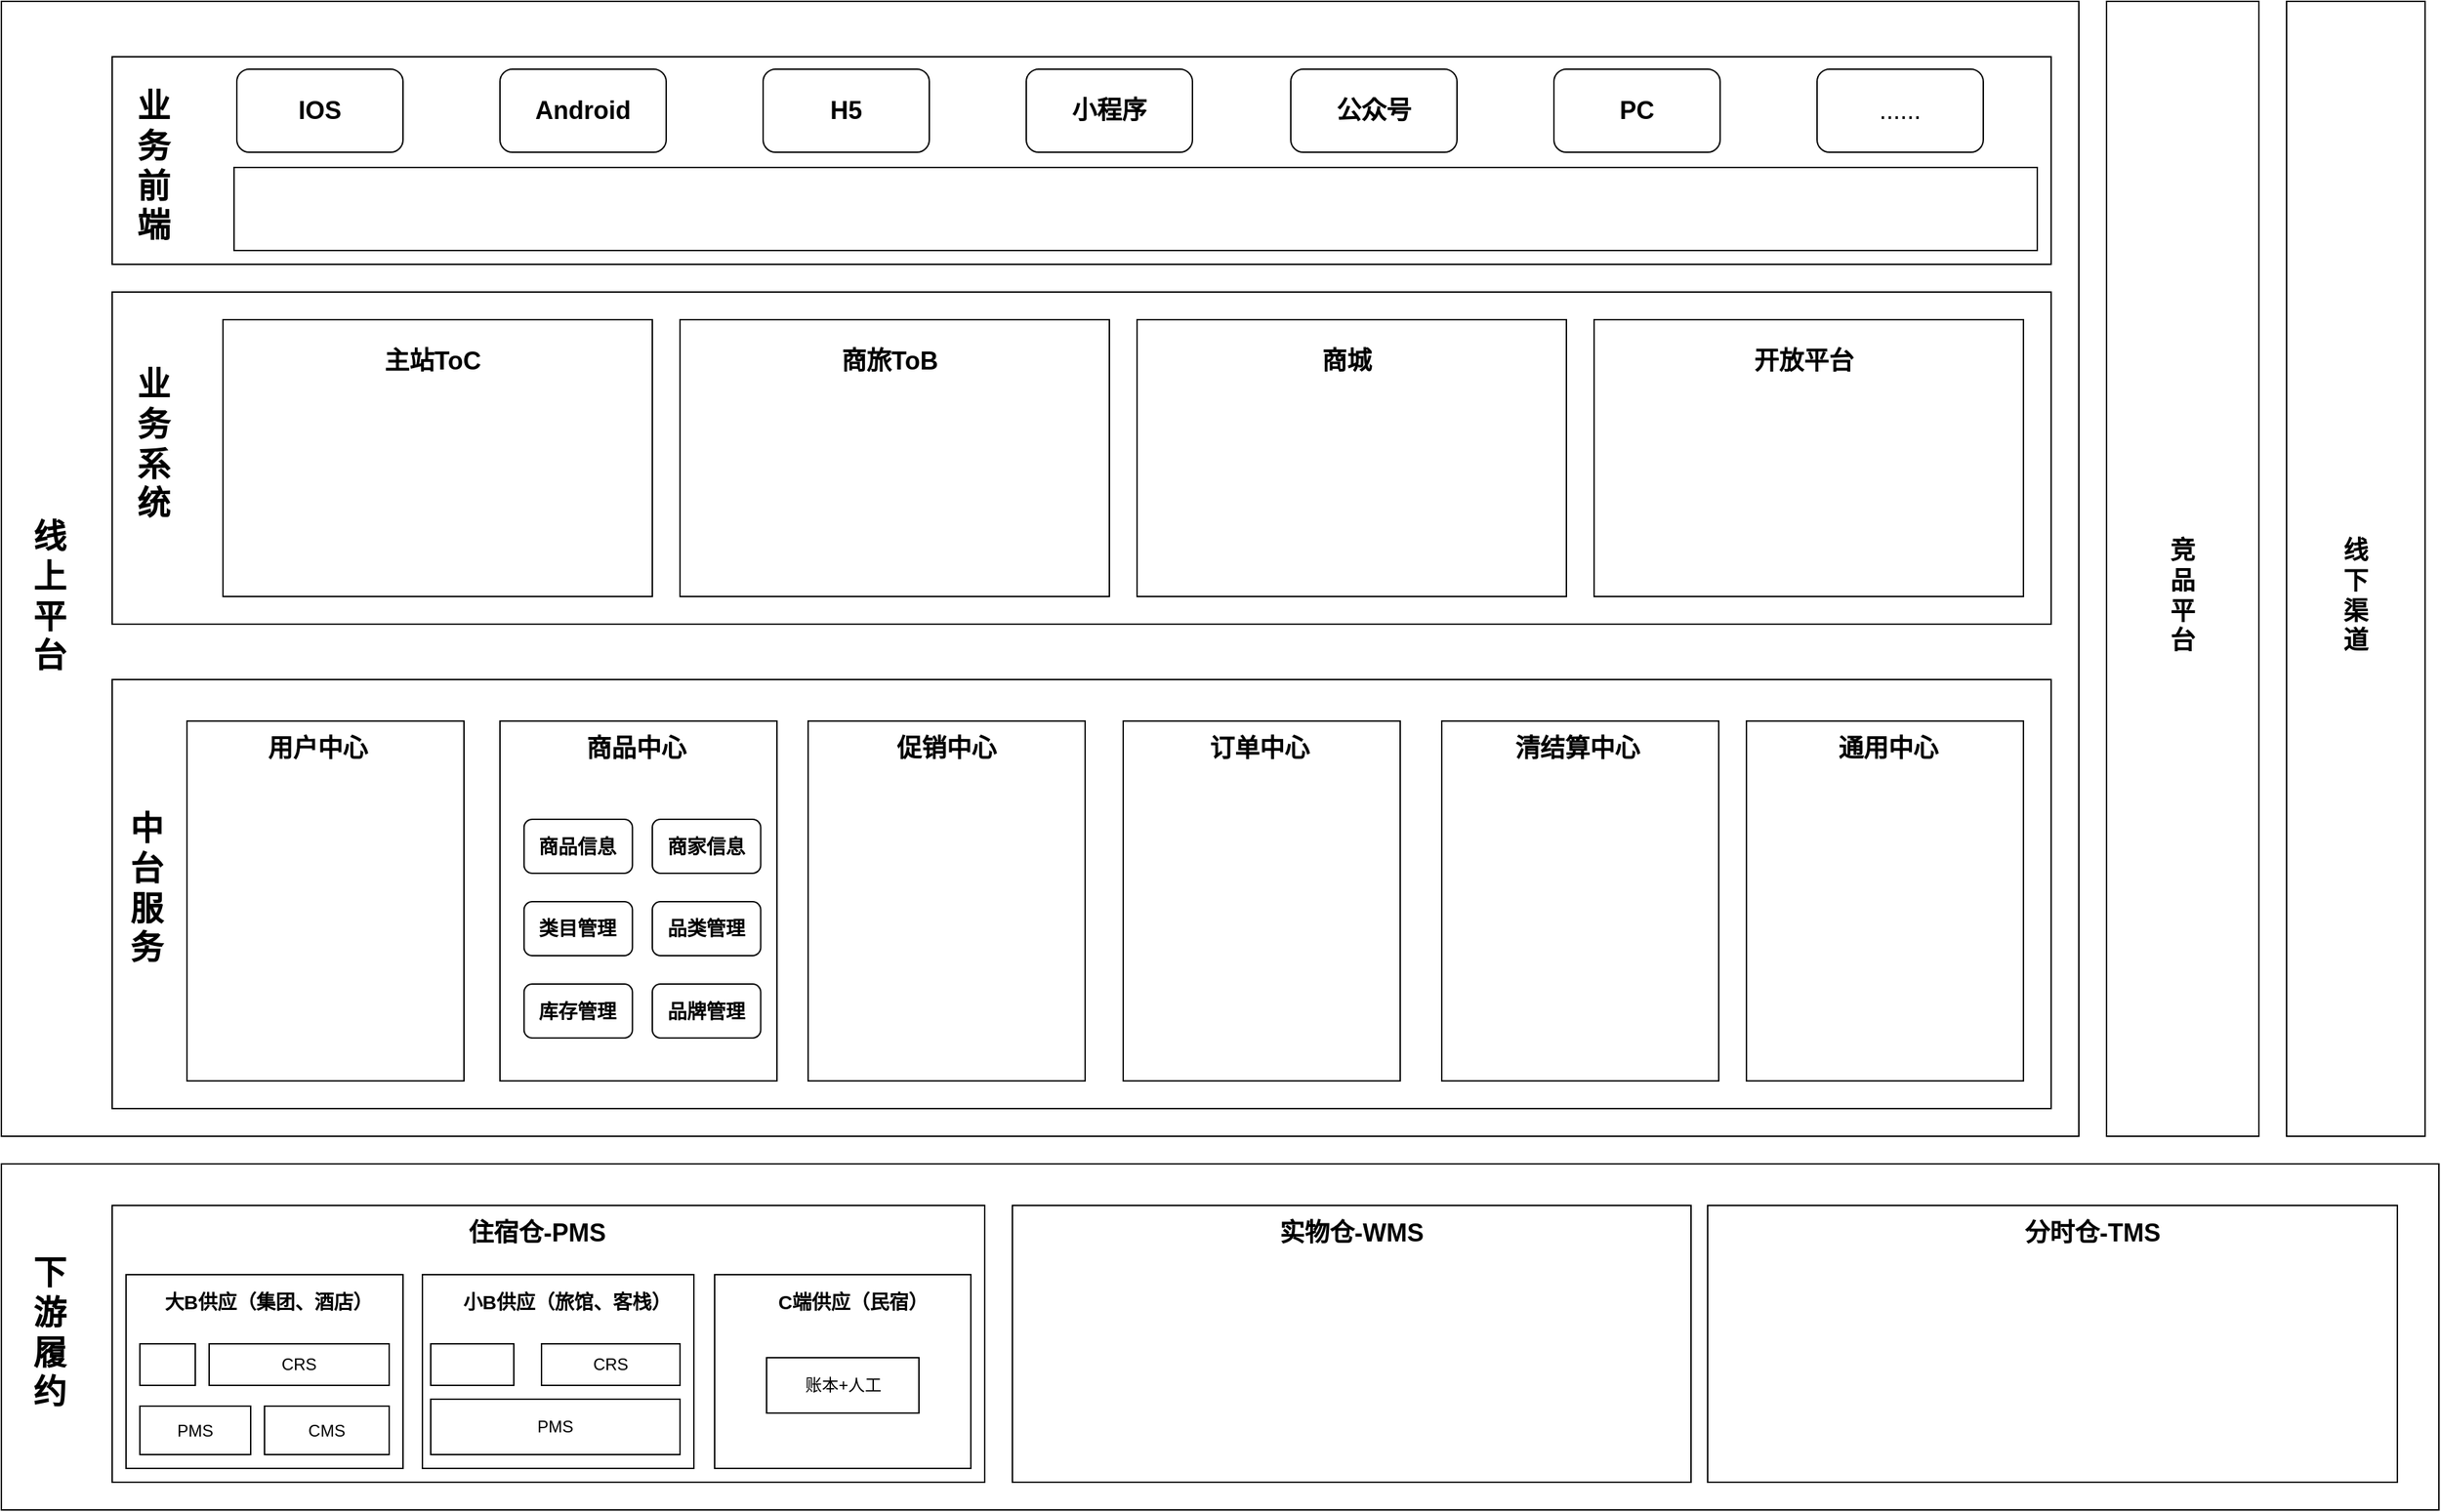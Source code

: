 <mxfile version="13.0.1" type="github" pages="2">
  <diagram id="qINoJ6QLdbQ89NbVhY2Q" name="概览-产品">
    <mxGraphModel dx="1901" dy="1073" grid="1" gridSize="10" guides="1" tooltips="1" connect="1" arrows="1" fold="1" page="1" pageScale="1" pageWidth="827" pageHeight="1169" math="0" shadow="0">
      <root>
        <mxCell id="K1xtMbe7Ad5UqCrFpwCg-0" />
        <mxCell id="K1xtMbe7Ad5UqCrFpwCg-1" parent="K1xtMbe7Ad5UqCrFpwCg-0" />
        <mxCell id="K1xtMbe7Ad5UqCrFpwCg-56" value="" style="rounded=0;whiteSpace=wrap;html=1;gradientColor=#ffffff;" parent="K1xtMbe7Ad5UqCrFpwCg-1" vertex="1">
          <mxGeometry x="80" y="20" width="1500" height="820" as="geometry" />
        </mxCell>
        <mxCell id="K1xtMbe7Ad5UqCrFpwCg-27" value="" style="rounded=0;whiteSpace=wrap;html=1;gradientColor=#ffffff;" parent="K1xtMbe7Ad5UqCrFpwCg-1" vertex="1">
          <mxGeometry x="80" y="860" width="1760" height="250" as="geometry" />
        </mxCell>
        <mxCell id="K1xtMbe7Ad5UqCrFpwCg-18" value="" style="rounded=0;whiteSpace=wrap;html=1;gradientColor=#ffffff;" parent="K1xtMbe7Ad5UqCrFpwCg-1" vertex="1">
          <mxGeometry x="160" y="890" width="630" height="200" as="geometry" />
        </mxCell>
        <mxCell id="K1xtMbe7Ad5UqCrFpwCg-2" value="" style="rounded=0;whiteSpace=wrap;html=1;fontFamily=Helvetica;fontSize=12;fontColor=#000000;align=center;strokeColor=#000000;fillColor=#ffffff;gradientColor=#ffffff;" parent="K1xtMbe7Ad5UqCrFpwCg-1" vertex="1">
          <mxGeometry x="170" y="940" width="200" height="140" as="geometry" />
        </mxCell>
        <mxCell id="K1xtMbe7Ad5UqCrFpwCg-7" value="" style="rounded=0;whiteSpace=wrap;html=1;fontFamily=Helvetica;fontSize=12;fontColor=#000000;align=center;strokeColor=#000000;fillColor=#ffffff;gradientColor=#ffffff;" parent="K1xtMbe7Ad5UqCrFpwCg-1" vertex="1">
          <mxGeometry x="384" y="940" width="196" height="140" as="geometry" />
        </mxCell>
        <mxCell id="K1xtMbe7Ad5UqCrFpwCg-8" value="CRS" style="rounded=0;whiteSpace=wrap;html=1;gradientColor=#ffffff;" parent="K1xtMbe7Ad5UqCrFpwCg-1" vertex="1">
          <mxGeometry x="470" y="990" width="100" height="30" as="geometry" />
        </mxCell>
        <mxCell id="K1xtMbe7Ad5UqCrFpwCg-9" value="PMS" style="rounded=0;whiteSpace=wrap;html=1;gradientColor=#ffffff;" parent="K1xtMbe7Ad5UqCrFpwCg-1" vertex="1">
          <mxGeometry x="390" y="1030" width="180" height="40" as="geometry" />
        </mxCell>
        <mxCell id="K1xtMbe7Ad5UqCrFpwCg-11" value="&lt;font style=&quot;font-size: 14px&quot;&gt;&lt;b&gt;小B供应（旅馆、客栈）&lt;/b&gt;&lt;/font&gt;" style="text;html=1;strokeColor=none;fillColor=none;align=center;verticalAlign=middle;whiteSpace=wrap;rounded=0;" parent="K1xtMbe7Ad5UqCrFpwCg-1" vertex="1">
          <mxGeometry x="410" y="950" width="157" height="20" as="geometry" />
        </mxCell>
        <mxCell id="K1xtMbe7Ad5UqCrFpwCg-13" value="" style="rounded=0;whiteSpace=wrap;html=1;fontFamily=Helvetica;fontSize=12;fontColor=#000000;align=center;strokeColor=#000000;fillColor=#ffffff;gradientColor=#ffffff;" parent="K1xtMbe7Ad5UqCrFpwCg-1" vertex="1">
          <mxGeometry x="595" y="940" width="185" height="140" as="geometry" />
        </mxCell>
        <mxCell id="K1xtMbe7Ad5UqCrFpwCg-16" value="&lt;font style=&quot;font-size: 14px&quot;&gt;&lt;b&gt;C端供应（民宿）&lt;/b&gt;&lt;/font&gt;" style="text;html=1;strokeColor=none;fillColor=none;align=center;verticalAlign=middle;whiteSpace=wrap;rounded=0;" parent="K1xtMbe7Ad5UqCrFpwCg-1" vertex="1">
          <mxGeometry x="625" y="950" width="140" height="20" as="geometry" />
        </mxCell>
        <mxCell id="K1xtMbe7Ad5UqCrFpwCg-17" value="账本+人工" style="rounded=0;whiteSpace=wrap;html=1;gradientColor=#ffffff;" parent="K1xtMbe7Ad5UqCrFpwCg-1" vertex="1">
          <mxGeometry x="632.5" y="1000" width="110" height="40" as="geometry" />
        </mxCell>
        <mxCell id="K1xtMbe7Ad5UqCrFpwCg-20" value="&lt;font style=&quot;font-size: 18px&quot;&gt;&lt;b&gt;住宿仓-PMS&lt;/b&gt;&lt;/font&gt;" style="text;html=1;strokeColor=none;fillColor=none;align=center;verticalAlign=middle;whiteSpace=wrap;rounded=0;" parent="K1xtMbe7Ad5UqCrFpwCg-1" vertex="1">
          <mxGeometry x="377" y="900" width="180" height="20" as="geometry" />
        </mxCell>
        <mxCell id="K1xtMbe7Ad5UqCrFpwCg-3" value="CRS" style="rounded=0;whiteSpace=wrap;html=1;gradientColor=#ffffff;" parent="K1xtMbe7Ad5UqCrFpwCg-1" vertex="1">
          <mxGeometry x="230" y="990" width="130" height="30" as="geometry" />
        </mxCell>
        <mxCell id="K1xtMbe7Ad5UqCrFpwCg-4" value="PMS" style="rounded=0;whiteSpace=wrap;html=1;gradientColor=#ffffff;" parent="K1xtMbe7Ad5UqCrFpwCg-1" vertex="1">
          <mxGeometry x="180" y="1035" width="80" height="35" as="geometry" />
        </mxCell>
        <mxCell id="K1xtMbe7Ad5UqCrFpwCg-5" value="CMS" style="rounded=0;whiteSpace=wrap;html=1;gradientColor=#ffffff;" parent="K1xtMbe7Ad5UqCrFpwCg-1" vertex="1">
          <mxGeometry x="270" y="1035" width="90" height="35" as="geometry" />
        </mxCell>
        <mxCell id="K1xtMbe7Ad5UqCrFpwCg-6" value="&lt;b&gt;&lt;font style=&quot;font-size: 14px&quot;&gt;大B供应（集团、酒店）&lt;/font&gt;&lt;/b&gt;" style="text;html=1;strokeColor=none;fillColor=none;align=center;verticalAlign=middle;whiteSpace=wrap;rounded=0;" parent="K1xtMbe7Ad5UqCrFpwCg-1" vertex="1">
          <mxGeometry x="193" y="950" width="160" height="20" as="geometry" />
        </mxCell>
        <mxCell id="K1xtMbe7Ad5UqCrFpwCg-19" value="" style="rounded=0;whiteSpace=wrap;html=1;gradientColor=#ffffff;" parent="K1xtMbe7Ad5UqCrFpwCg-1" vertex="1">
          <mxGeometry x="180" y="990" width="40" height="30" as="geometry" />
        </mxCell>
        <mxCell id="K1xtMbe7Ad5UqCrFpwCg-21" value="" style="rounded=0;whiteSpace=wrap;html=1;gradientColor=#ffffff;" parent="K1xtMbe7Ad5UqCrFpwCg-1" vertex="1">
          <mxGeometry x="390" y="990" width="60" height="30" as="geometry" />
        </mxCell>
        <mxCell id="K1xtMbe7Ad5UqCrFpwCg-22" value="" style="rounded=0;whiteSpace=wrap;html=1;gradientColor=#ffffff;" parent="K1xtMbe7Ad5UqCrFpwCg-1" vertex="1">
          <mxGeometry x="810" y="890" width="490" height="200" as="geometry" />
        </mxCell>
        <mxCell id="K1xtMbe7Ad5UqCrFpwCg-23" value="&lt;font style=&quot;font-size: 18px&quot;&gt;&lt;b&gt;实物仓-WMS&lt;/b&gt;&lt;/font&gt;" style="text;html=1;strokeColor=none;fillColor=none;align=center;verticalAlign=middle;whiteSpace=wrap;rounded=0;" parent="K1xtMbe7Ad5UqCrFpwCg-1" vertex="1">
          <mxGeometry x="965" y="900" width="180" height="20" as="geometry" />
        </mxCell>
        <mxCell id="K1xtMbe7Ad5UqCrFpwCg-24" value="" style="rounded=0;whiteSpace=wrap;html=1;gradientColor=#ffffff;" parent="K1xtMbe7Ad5UqCrFpwCg-1" vertex="1">
          <mxGeometry x="1312" y="890" width="498" height="200" as="geometry" />
        </mxCell>
        <mxCell id="K1xtMbe7Ad5UqCrFpwCg-25" value="&lt;font style=&quot;font-size: 18px&quot;&gt;&lt;b&gt;分时仓-TMS&lt;/b&gt;&lt;/font&gt;" style="text;html=1;strokeColor=none;fillColor=none;align=center;verticalAlign=middle;whiteSpace=wrap;rounded=0;" parent="K1xtMbe7Ad5UqCrFpwCg-1" vertex="1">
          <mxGeometry x="1500" y="900" width="180" height="20" as="geometry" />
        </mxCell>
        <mxCell id="K1xtMbe7Ad5UqCrFpwCg-28" value="&lt;font style=&quot;font-size: 24px&quot;&gt;&lt;b&gt;下游履约&lt;/b&gt;&lt;/font&gt;" style="text;html=1;strokeColor=none;fillColor=none;align=center;verticalAlign=middle;whiteSpace=wrap;rounded=0;" parent="K1xtMbe7Ad5UqCrFpwCg-1" vertex="1">
          <mxGeometry x="95" y="972" width="40" height="20" as="geometry" />
        </mxCell>
        <mxCell id="K1xtMbe7Ad5UqCrFpwCg-30" value="" style="rounded=0;whiteSpace=wrap;html=1;gradientColor=#ffffff;" parent="K1xtMbe7Ad5UqCrFpwCg-1" vertex="1">
          <mxGeometry x="160" y="510" width="1400" height="310" as="geometry" />
        </mxCell>
        <mxCell id="K1xtMbe7Ad5UqCrFpwCg-39" value="&lt;span style=&quot;font-size: 24px&quot;&gt;&lt;b&gt;中台服务&lt;/b&gt;&lt;/span&gt;" style="text;html=1;strokeColor=none;fillColor=none;align=center;verticalAlign=middle;whiteSpace=wrap;rounded=0;" parent="K1xtMbe7Ad5UqCrFpwCg-1" vertex="1">
          <mxGeometry x="165" y="651" width="40" height="20" as="geometry" />
        </mxCell>
        <mxCell id="K1xtMbe7Ad5UqCrFpwCg-40" value="" style="rounded=0;whiteSpace=wrap;html=1;gradientColor=#ffffff;" parent="K1xtMbe7Ad5UqCrFpwCg-1" vertex="1">
          <mxGeometry x="160" y="230" width="1400" height="240" as="geometry" />
        </mxCell>
        <mxCell id="K1xtMbe7Ad5UqCrFpwCg-41" value="&lt;span style=&quot;font-size: 24px&quot;&gt;&lt;b&gt;业务系统&lt;/b&gt;&lt;/span&gt;" style="text;html=1;strokeColor=none;fillColor=none;align=center;verticalAlign=middle;whiteSpace=wrap;rounded=0;" parent="K1xtMbe7Ad5UqCrFpwCg-1" vertex="1">
          <mxGeometry x="170" y="330" width="40" height="20" as="geometry" />
        </mxCell>
        <mxCell id="K1xtMbe7Ad5UqCrFpwCg-44" value="" style="rounded=0;whiteSpace=wrap;html=1;gradientColor=#ffffff;" parent="K1xtMbe7Ad5UqCrFpwCg-1" vertex="1">
          <mxGeometry x="160" y="60" width="1400" height="150" as="geometry" />
        </mxCell>
        <mxCell id="K1xtMbe7Ad5UqCrFpwCg-45" value="&lt;span style=&quot;font-size: 24px&quot;&gt;&lt;b&gt;业务前端&lt;/b&gt;&lt;/span&gt;" style="text;html=1;strokeColor=none;fillColor=none;align=center;verticalAlign=middle;whiteSpace=wrap;rounded=0;" parent="K1xtMbe7Ad5UqCrFpwCg-1" vertex="1">
          <mxGeometry x="170" y="129" width="40" height="20" as="geometry" />
        </mxCell>
        <mxCell id="K1xtMbe7Ad5UqCrFpwCg-46" value="" style="rounded=0;whiteSpace=wrap;html=1;gradientColor=#ffffff;" parent="K1xtMbe7Ad5UqCrFpwCg-1" vertex="1">
          <mxGeometry x="240" y="250" width="310" height="200" as="geometry" />
        </mxCell>
        <mxCell id="K1xtMbe7Ad5UqCrFpwCg-47" value="&lt;b&gt;&lt;font style=&quot;font-size: 18px&quot;&gt;主站ToC&lt;/font&gt;&lt;/b&gt;" style="text;html=1;strokeColor=none;fillColor=none;align=center;verticalAlign=middle;whiteSpace=wrap;rounded=0;" parent="K1xtMbe7Ad5UqCrFpwCg-1" vertex="1">
          <mxGeometry x="339" y="270" width="105" height="20" as="geometry" />
        </mxCell>
        <mxCell id="K1xtMbe7Ad5UqCrFpwCg-50" value="" style="rounded=0;whiteSpace=wrap;html=1;gradientColor=#ffffff;" parent="K1xtMbe7Ad5UqCrFpwCg-1" vertex="1">
          <mxGeometry x="570" y="250" width="310" height="200" as="geometry" />
        </mxCell>
        <mxCell id="K1xtMbe7Ad5UqCrFpwCg-51" value="&lt;span style=&quot;font-size: 18px&quot;&gt;&lt;b&gt;商旅ToB&lt;/b&gt;&lt;/span&gt;" style="text;html=1;strokeColor=none;fillColor=none;align=center;verticalAlign=middle;whiteSpace=wrap;rounded=0;" parent="K1xtMbe7Ad5UqCrFpwCg-1" vertex="1">
          <mxGeometry x="669" y="270" width="105" height="20" as="geometry" />
        </mxCell>
        <mxCell id="K1xtMbe7Ad5UqCrFpwCg-52" value="" style="rounded=0;whiteSpace=wrap;html=1;gradientColor=#ffffff;" parent="K1xtMbe7Ad5UqCrFpwCg-1" vertex="1">
          <mxGeometry x="900" y="250" width="310" height="200" as="geometry" />
        </mxCell>
        <mxCell id="K1xtMbe7Ad5UqCrFpwCg-53" value="&lt;span style=&quot;font-size: 18px&quot;&gt;&lt;b&gt;商城&lt;/b&gt;&lt;/span&gt;" style="text;html=1;strokeColor=none;fillColor=none;align=center;verticalAlign=middle;whiteSpace=wrap;rounded=0;" parent="K1xtMbe7Ad5UqCrFpwCg-1" vertex="1">
          <mxGeometry x="999" y="270" width="105" height="20" as="geometry" />
        </mxCell>
        <mxCell id="K1xtMbe7Ad5UqCrFpwCg-54" value="" style="rounded=0;whiteSpace=wrap;html=1;gradientColor=#ffffff;" parent="K1xtMbe7Ad5UqCrFpwCg-1" vertex="1">
          <mxGeometry x="1230" y="250" width="310" height="200" as="geometry" />
        </mxCell>
        <mxCell id="K1xtMbe7Ad5UqCrFpwCg-55" value="&lt;span style=&quot;font-size: 18px&quot;&gt;&lt;b&gt;开放平台&lt;/b&gt;&lt;/span&gt;" style="text;html=1;strokeColor=none;fillColor=none;align=center;verticalAlign=middle;whiteSpace=wrap;rounded=0;" parent="K1xtMbe7Ad5UqCrFpwCg-1" vertex="1">
          <mxGeometry x="1329" y="270" width="105" height="20" as="geometry" />
        </mxCell>
        <mxCell id="K1xtMbe7Ad5UqCrFpwCg-58" value="&lt;span style=&quot;font-size: 24px&quot;&gt;&lt;b&gt;线上平台&lt;/b&gt;&lt;/span&gt;" style="text;html=1;strokeColor=none;fillColor=none;align=center;verticalAlign=middle;whiteSpace=wrap;rounded=0;" parent="K1xtMbe7Ad5UqCrFpwCg-1" vertex="1">
          <mxGeometry x="95" y="440" width="40" height="20" as="geometry" />
        </mxCell>
        <mxCell id="K1xtMbe7Ad5UqCrFpwCg-59" value="" style="rounded=0;whiteSpace=wrap;html=1;gradientColor=#ffffff;" parent="K1xtMbe7Ad5UqCrFpwCg-1" vertex="1">
          <mxGeometry x="1600" y="20" width="110" height="820" as="geometry" />
        </mxCell>
        <mxCell id="K1xtMbe7Ad5UqCrFpwCg-60" value="" style="rounded=0;whiteSpace=wrap;html=1;gradientColor=#ffffff;" parent="K1xtMbe7Ad5UqCrFpwCg-1" vertex="1">
          <mxGeometry x="1730" y="20" width="100" height="820" as="geometry" />
        </mxCell>
        <mxCell id="K1xtMbe7Ad5UqCrFpwCg-63" value="&lt;span style=&quot;font-size: 18px&quot;&gt;&lt;b&gt;竞品平台&lt;/b&gt;&lt;/span&gt;" style="text;html=1;strokeColor=none;fillColor=none;align=center;verticalAlign=middle;whiteSpace=wrap;rounded=0;" parent="K1xtMbe7Ad5UqCrFpwCg-1" vertex="1">
          <mxGeometry x="1640" y="440" width="30" height="20" as="geometry" />
        </mxCell>
        <mxCell id="K1xtMbe7Ad5UqCrFpwCg-64" value="&lt;span style=&quot;font-size: 18px&quot;&gt;&lt;b&gt;线下渠道&lt;/b&gt;&lt;/span&gt;" style="text;html=1;strokeColor=none;fillColor=none;align=center;verticalAlign=middle;whiteSpace=wrap;rounded=0;" parent="K1xtMbe7Ad5UqCrFpwCg-1" vertex="1">
          <mxGeometry x="1765" y="440" width="30" height="20" as="geometry" />
        </mxCell>
        <mxCell id="K1xtMbe7Ad5UqCrFpwCg-84" value="&lt;font style=&quot;font-size: 18px&quot;&gt;&lt;b&gt;商品中心&lt;/b&gt;&lt;/font&gt;" style="text;html=1;strokeColor=none;fillColor=none;align=center;verticalAlign=middle;whiteSpace=wrap;rounded=0;" parent="K1xtMbe7Ad5UqCrFpwCg-1" vertex="1">
          <mxGeometry x="1342.5" y="550" width="75" height="20" as="geometry" />
        </mxCell>
        <mxCell id="K1xtMbe7Ad5UqCrFpwCg-87" value="" style="group" parent="K1xtMbe7Ad5UqCrFpwCg-1" vertex="1" connectable="0">
          <mxGeometry x="440" y="540" width="200" height="260" as="geometry" />
        </mxCell>
        <mxCell id="K1xtMbe7Ad5UqCrFpwCg-31" value="" style="rounded=0;whiteSpace=wrap;html=1;gradientColor=#ffffff;" parent="K1xtMbe7Ad5UqCrFpwCg-87" vertex="1">
          <mxGeometry width="200" height="260" as="geometry" />
        </mxCell>
        <mxCell id="K1xtMbe7Ad5UqCrFpwCg-32" value="&lt;font style=&quot;font-size: 18px&quot;&gt;&lt;b&gt;商品中心&lt;/b&gt;&lt;/font&gt;" style="text;html=1;strokeColor=none;fillColor=none;align=center;verticalAlign=middle;whiteSpace=wrap;rounded=0;" parent="K1xtMbe7Ad5UqCrFpwCg-87" vertex="1">
          <mxGeometry x="60" y="10" width="76.96" height="20" as="geometry" />
        </mxCell>
        <mxCell id="K1xtMbe7Ad5UqCrFpwCg-102" value="&lt;b&gt;&lt;font style=&quot;font-size: 14px&quot;&gt;商品信息&lt;/font&gt;&lt;/b&gt;" style="rounded=1;whiteSpace=wrap;html=1;gradientColor=#ffffff;" parent="K1xtMbe7Ad5UqCrFpwCg-87" vertex="1">
          <mxGeometry x="17.391" y="71" width="78.261" height="39" as="geometry" />
        </mxCell>
        <mxCell id="K1xtMbe7Ad5UqCrFpwCg-103" value="&lt;span style=&quot;font-size: 14px&quot;&gt;&lt;b&gt;商家信息&lt;/b&gt;&lt;/span&gt;" style="rounded=1;whiteSpace=wrap;html=1;gradientColor=#ffffff;" parent="K1xtMbe7Ad5UqCrFpwCg-87" vertex="1">
          <mxGeometry x="110.001" y="71" width="78.261" height="39" as="geometry" />
        </mxCell>
        <mxCell id="K1xtMbe7Ad5UqCrFpwCg-106" value="&lt;span style=&quot;font-size: 14px&quot;&gt;&lt;b&gt;类目管理&lt;/b&gt;&lt;/span&gt;" style="rounded=1;whiteSpace=wrap;html=1;gradientColor=#ffffff;" parent="K1xtMbe7Ad5UqCrFpwCg-87" vertex="1">
          <mxGeometry x="17.391" y="130.5" width="78.261" height="39" as="geometry" />
        </mxCell>
        <mxCell id="K1xtMbe7Ad5UqCrFpwCg-107" value="&lt;span style=&quot;font-size: 14px&quot;&gt;&lt;b&gt;品类管理&lt;/b&gt;&lt;/span&gt;" style="rounded=1;whiteSpace=wrap;html=1;gradientColor=#ffffff;" parent="K1xtMbe7Ad5UqCrFpwCg-87" vertex="1">
          <mxGeometry x="110.001" y="130.5" width="78.261" height="39" as="geometry" />
        </mxCell>
        <mxCell id="K1xtMbe7Ad5UqCrFpwCg-108" value="&lt;span style=&quot;font-size: 14px&quot;&gt;&lt;b&gt;库存管理&lt;/b&gt;&lt;/span&gt;" style="rounded=1;whiteSpace=wrap;html=1;gradientColor=#ffffff;" parent="K1xtMbe7Ad5UqCrFpwCg-87" vertex="1">
          <mxGeometry x="17.391" y="190" width="78.261" height="39" as="geometry" />
        </mxCell>
        <mxCell id="K1xtMbe7Ad5UqCrFpwCg-109" value="&lt;span style=&quot;font-size: 14px&quot;&gt;&lt;b&gt;品牌管理&lt;/b&gt;&lt;/span&gt;" style="rounded=1;whiteSpace=wrap;html=1;gradientColor=#ffffff;" parent="K1xtMbe7Ad5UqCrFpwCg-87" vertex="1">
          <mxGeometry x="110.001" y="190" width="78.261" height="39" as="geometry" />
        </mxCell>
        <mxCell id="K1xtMbe7Ad5UqCrFpwCg-89" value="" style="group" parent="K1xtMbe7Ad5UqCrFpwCg-1" vertex="1" connectable="0">
          <mxGeometry x="662.5" y="540" width="200" height="260" as="geometry" />
        </mxCell>
        <mxCell id="K1xtMbe7Ad5UqCrFpwCg-88" value="" style="group" parent="K1xtMbe7Ad5UqCrFpwCg-89" vertex="1" connectable="0">
          <mxGeometry width="200" height="260" as="geometry" />
        </mxCell>
        <mxCell id="K1xtMbe7Ad5UqCrFpwCg-79" value="" style="rounded=0;whiteSpace=wrap;html=1;gradientColor=#ffffff;" parent="K1xtMbe7Ad5UqCrFpwCg-88" vertex="1">
          <mxGeometry width="200" height="260" as="geometry" />
        </mxCell>
        <mxCell id="K1xtMbe7Ad5UqCrFpwCg-78" value="&lt;font style=&quot;font-size: 18px&quot;&gt;&lt;b&gt;促销中心&lt;/b&gt;&lt;/font&gt;" style="text;html=1;strokeColor=none;fillColor=none;align=center;verticalAlign=middle;whiteSpace=wrap;rounded=0;" parent="K1xtMbe7Ad5UqCrFpwCg-88" vertex="1">
          <mxGeometry x="56.52" y="10" width="86.96" height="20" as="geometry" />
        </mxCell>
        <mxCell id="K1xtMbe7Ad5UqCrFpwCg-90" value="" style="group" parent="K1xtMbe7Ad5UqCrFpwCg-1" vertex="1" connectable="0">
          <mxGeometry x="890" y="540" width="200" height="260" as="geometry" />
        </mxCell>
        <mxCell id="K1xtMbe7Ad5UqCrFpwCg-80" value="" style="rounded=0;whiteSpace=wrap;html=1;gradientColor=#ffffff;" parent="K1xtMbe7Ad5UqCrFpwCg-90" vertex="1">
          <mxGeometry width="200" height="260" as="geometry" />
        </mxCell>
        <mxCell id="K1xtMbe7Ad5UqCrFpwCg-83" value="&lt;font style=&quot;font-size: 18px&quot;&gt;&lt;b&gt;订单中心&lt;/b&gt;&lt;/font&gt;" style="text;html=1;strokeColor=none;fillColor=none;align=center;verticalAlign=middle;whiteSpace=wrap;rounded=0;" parent="K1xtMbe7Ad5UqCrFpwCg-90" vertex="1">
          <mxGeometry x="60" y="10" width="76.96" height="20" as="geometry" />
        </mxCell>
        <mxCell id="K1xtMbe7Ad5UqCrFpwCg-91" value="" style="group" parent="K1xtMbe7Ad5UqCrFpwCg-1" vertex="1" connectable="0">
          <mxGeometry x="1120" y="540" width="200" height="260" as="geometry" />
        </mxCell>
        <mxCell id="K1xtMbe7Ad5UqCrFpwCg-81" value="" style="rounded=0;whiteSpace=wrap;html=1;gradientColor=#ffffff;" parent="K1xtMbe7Ad5UqCrFpwCg-91" vertex="1">
          <mxGeometry width="200" height="260" as="geometry" />
        </mxCell>
        <mxCell id="K1xtMbe7Ad5UqCrFpwCg-82" value="&lt;font style=&quot;font-size: 18px&quot;&gt;&lt;b&gt;清结算中心&lt;/b&gt;&lt;/font&gt;" style="text;html=1;strokeColor=none;fillColor=none;align=center;verticalAlign=middle;whiteSpace=wrap;rounded=0;" parent="K1xtMbe7Ad5UqCrFpwCg-91" vertex="1">
          <mxGeometry x="50" y="10" width="95.65" height="20" as="geometry" />
        </mxCell>
        <mxCell id="K1xtMbe7Ad5UqCrFpwCg-93" value="" style="group" parent="K1xtMbe7Ad5UqCrFpwCg-1" vertex="1" connectable="0">
          <mxGeometry x="1340" y="540" width="200" height="260" as="geometry" />
        </mxCell>
        <mxCell id="K1xtMbe7Ad5UqCrFpwCg-85" value="" style="rounded=0;whiteSpace=wrap;html=1;gradientColor=#ffffff;" parent="K1xtMbe7Ad5UqCrFpwCg-93" vertex="1">
          <mxGeometry width="200" height="260" as="geometry" />
        </mxCell>
        <mxCell id="K1xtMbe7Ad5UqCrFpwCg-86" value="&lt;span style=&quot;font-size: 18px&quot;&gt;&lt;b&gt;通用中心&lt;/b&gt;&lt;/span&gt;" style="text;html=1;strokeColor=none;fillColor=none;align=center;verticalAlign=middle;whiteSpace=wrap;rounded=0;" parent="K1xtMbe7Ad5UqCrFpwCg-93" vertex="1">
          <mxGeometry x="60" y="10" width="84.783" height="20" as="geometry" />
        </mxCell>
        <mxCell id="K1xtMbe7Ad5UqCrFpwCg-94" value="" style="rounded=0;whiteSpace=wrap;html=1;gradientColor=#ffffff;" parent="K1xtMbe7Ad5UqCrFpwCg-1" vertex="1">
          <mxGeometry x="248" y="140" width="1302" height="60" as="geometry" />
        </mxCell>
        <mxCell id="K1xtMbe7Ad5UqCrFpwCg-95" value="&lt;b&gt;&lt;font style=&quot;font-size: 18px&quot;&gt;IOS&lt;/font&gt;&lt;/b&gt;" style="rounded=1;whiteSpace=wrap;html=1;gradientColor=#ffffff;" parent="K1xtMbe7Ad5UqCrFpwCg-1" vertex="1">
          <mxGeometry x="250" y="69" width="120" height="60" as="geometry" />
        </mxCell>
        <mxCell id="K1xtMbe7Ad5UqCrFpwCg-96" value="&lt;font style=&quot;font-size: 18px&quot;&gt;&lt;b&gt;Android&lt;/b&gt;&lt;/font&gt;" style="rounded=1;whiteSpace=wrap;html=1;gradientColor=#ffffff;" parent="K1xtMbe7Ad5UqCrFpwCg-1" vertex="1">
          <mxGeometry x="440" y="69" width="120" height="60" as="geometry" />
        </mxCell>
        <mxCell id="K1xtMbe7Ad5UqCrFpwCg-97" value="&lt;font style=&quot;font-size: 18px&quot;&gt;&lt;b&gt;H5&lt;/b&gt;&lt;/font&gt;" style="rounded=1;whiteSpace=wrap;html=1;gradientColor=#ffffff;" parent="K1xtMbe7Ad5UqCrFpwCg-1" vertex="1">
          <mxGeometry x="630" y="69" width="120" height="60" as="geometry" />
        </mxCell>
        <mxCell id="K1xtMbe7Ad5UqCrFpwCg-98" value="&lt;font style=&quot;font-size: 18px&quot;&gt;&lt;b&gt;公众号&lt;/b&gt;&lt;/font&gt;" style="rounded=1;whiteSpace=wrap;html=1;gradientColor=#ffffff;" parent="K1xtMbe7Ad5UqCrFpwCg-1" vertex="1">
          <mxGeometry x="1011" y="69" width="120" height="60" as="geometry" />
        </mxCell>
        <mxCell id="K1xtMbe7Ad5UqCrFpwCg-99" value="&lt;b&gt;&lt;font style=&quot;font-size: 18px&quot;&gt;PC&lt;/font&gt;&lt;/b&gt;" style="rounded=1;whiteSpace=wrap;html=1;gradientColor=#ffffff;" parent="K1xtMbe7Ad5UqCrFpwCg-1" vertex="1">
          <mxGeometry x="1201" y="69" width="120" height="60" as="geometry" />
        </mxCell>
        <mxCell id="K1xtMbe7Ad5UqCrFpwCg-100" value="&lt;span style=&quot;font-size: 18px&quot;&gt;......&lt;/span&gt;" style="rounded=1;whiteSpace=wrap;html=1;gradientColor=#ffffff;" parent="K1xtMbe7Ad5UqCrFpwCg-1" vertex="1">
          <mxGeometry x="1391" y="69" width="120" height="60" as="geometry" />
        </mxCell>
        <mxCell id="K1xtMbe7Ad5UqCrFpwCg-101" value="&lt;font style=&quot;font-size: 18px&quot;&gt;&lt;b&gt;小程序&lt;/b&gt;&lt;/font&gt;" style="rounded=1;whiteSpace=wrap;html=1;gradientColor=#ffffff;" parent="K1xtMbe7Ad5UqCrFpwCg-1" vertex="1">
          <mxGeometry x="820" y="69" width="120" height="60" as="geometry" />
        </mxCell>
        <mxCell id="K1xtMbe7Ad5UqCrFpwCg-104" value="" style="rounded=0;whiteSpace=wrap;html=1;gradientColor=#ffffff;" parent="K1xtMbe7Ad5UqCrFpwCg-1" vertex="1">
          <mxGeometry x="214" y="540" width="200" height="260" as="geometry" />
        </mxCell>
        <mxCell id="K1xtMbe7Ad5UqCrFpwCg-105" value="&lt;font style=&quot;font-size: 18px&quot;&gt;&lt;b&gt;用户中心&lt;/b&gt;&lt;/font&gt;" style="text;html=1;strokeColor=none;fillColor=none;align=center;verticalAlign=middle;whiteSpace=wrap;rounded=0;" parent="K1xtMbe7Ad5UqCrFpwCg-1" vertex="1">
          <mxGeometry x="270" y="550" width="76.96" height="20" as="geometry" />
        </mxCell>
      </root>
    </mxGraphModel>
  </diagram>
  <diagram id="q1JDMRjEU0ABzbG4-z67" name="订单中心">
    <mxGraphModel dx="1426" dy="805" grid="1" gridSize="10" guides="1" tooltips="1" connect="1" arrows="1" fold="1" page="1" pageScale="1" pageWidth="827" pageHeight="1169" math="0" shadow="0">
      <root>
        <mxCell id="S2Pejr9jjsV5HDJXffp4-0" />
        <mxCell id="S2Pejr9jjsV5HDJXffp4-1" parent="S2Pejr9jjsV5HDJXffp4-0" />
      </root>
    </mxGraphModel>
  </diagram>
</mxfile>

